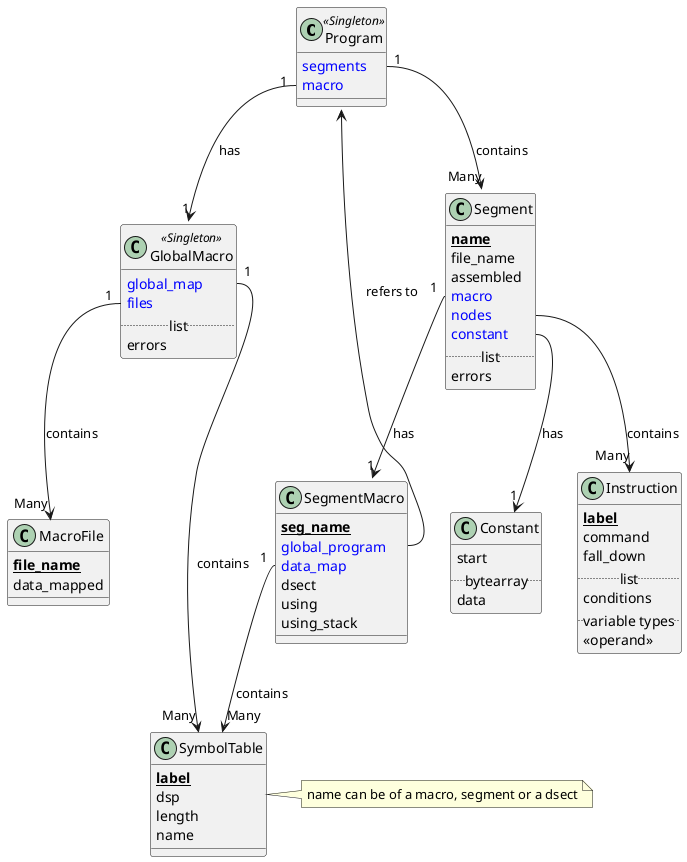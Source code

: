 @startuml

!define primary_key(x) <b><u>x</u></b>
!define foreign_key(x) <color:blue>x</color>

class Program <<Singleton>> {
    foreign_key(segments)
    foreign_key(macro)
}

class GlobalMacro <<Singleton>> {
    foreign_key(global_map)
    foreign_key(files)
    .. list ..
    errors
}

class SymbolTable {
    primary_key(label)
    dsp
    length
    name
}
note right
    name can be of a macro, segment or a dsect
end note

class Segment {
    primary_key(name)
    file_name
    assembled
    foreign_key(macro)
    foreign_key(nodes)
    foreign_key(constant)
    .. list ..
    errors
}

class SegmentMacro {
    primary_key(seg_name)
    foreign_key(global_program)
    foreign_key(data_map)
    dsect
    using
    using_stack
}

class MacroFile {
    primary_key(file_name)
    data_mapped
}

class Constant {
    start
    .. bytearray ..
    data
}

class Instruction {
    primary_key(label)
    command
    fall_down
    .. list ..
    conditions
    .. variable types..
    <<operand>>
}
Program::macro "1" --> "1" GlobalMacro : has
GlobalMacro::global_map "1" --> "Many" SymbolTable : contains
Program::segments "1" --> "Many" Segment : contains
Segment::macro "1" --> "1" SegmentMacro : has
SegmentMacro::global_program --> Program : refers to
SegmentMacro::data_map "1" --> "Many" SymbolTable : contains
GlobalMacro::files "1" --> "Many" MacroFile : contains
Segment::constant --> "1" Constant : has
Segment::nodes --> "Many" Instruction : contains

@enduml